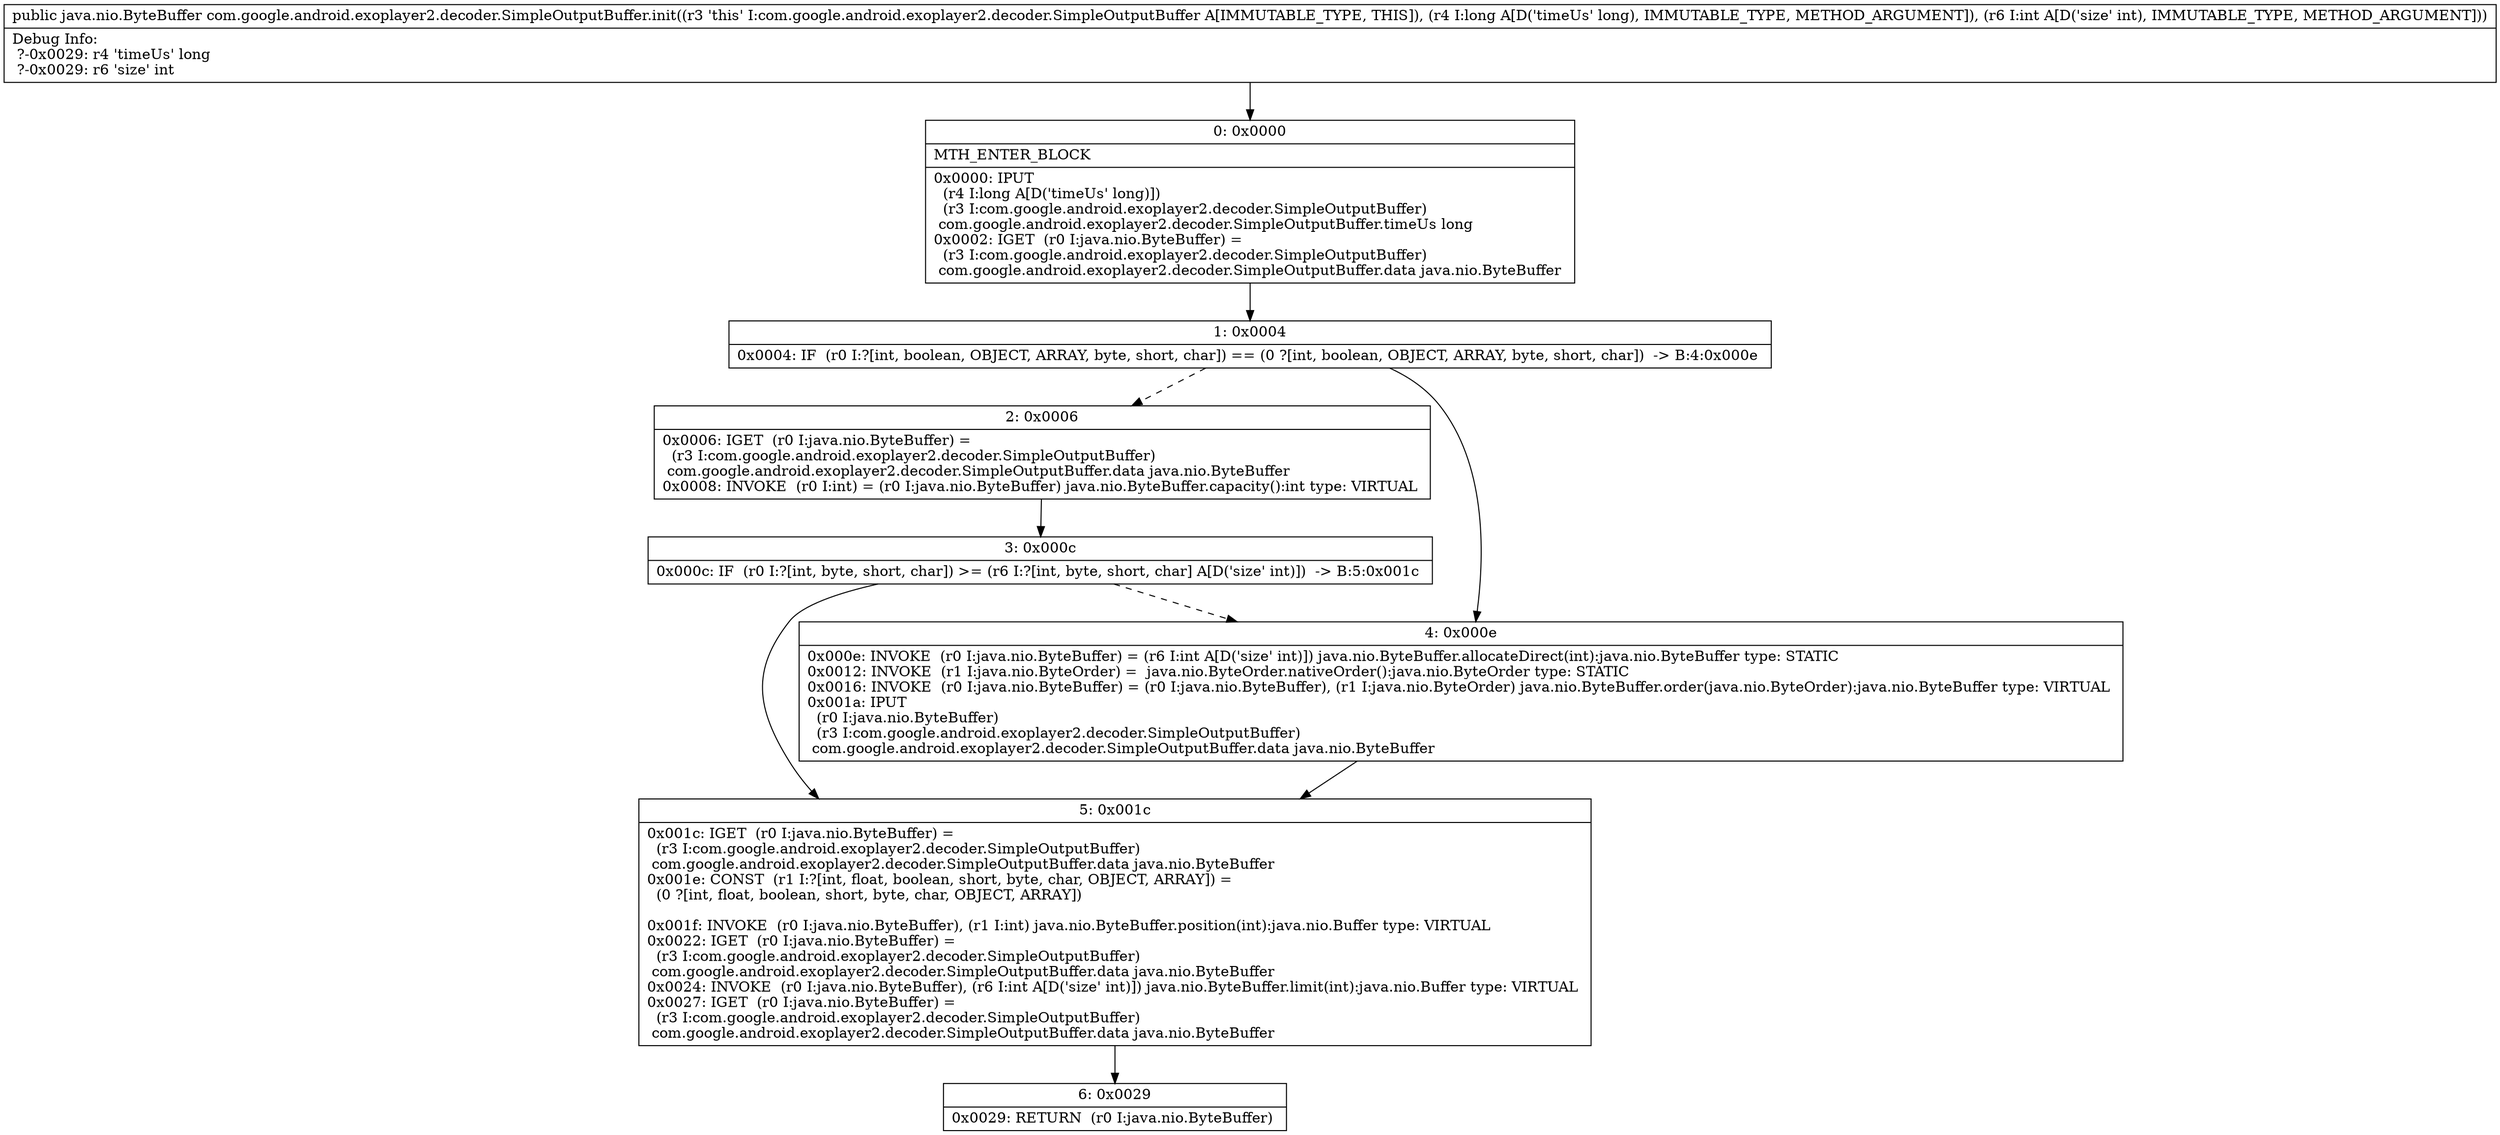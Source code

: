 digraph "CFG forcom.google.android.exoplayer2.decoder.SimpleOutputBuffer.init(JI)Ljava\/nio\/ByteBuffer;" {
Node_0 [shape=record,label="{0\:\ 0x0000|MTH_ENTER_BLOCK\l|0x0000: IPUT  \l  (r4 I:long A[D('timeUs' long)])\l  (r3 I:com.google.android.exoplayer2.decoder.SimpleOutputBuffer)\l com.google.android.exoplayer2.decoder.SimpleOutputBuffer.timeUs long \l0x0002: IGET  (r0 I:java.nio.ByteBuffer) = \l  (r3 I:com.google.android.exoplayer2.decoder.SimpleOutputBuffer)\l com.google.android.exoplayer2.decoder.SimpleOutputBuffer.data java.nio.ByteBuffer \l}"];
Node_1 [shape=record,label="{1\:\ 0x0004|0x0004: IF  (r0 I:?[int, boolean, OBJECT, ARRAY, byte, short, char]) == (0 ?[int, boolean, OBJECT, ARRAY, byte, short, char])  \-\> B:4:0x000e \l}"];
Node_2 [shape=record,label="{2\:\ 0x0006|0x0006: IGET  (r0 I:java.nio.ByteBuffer) = \l  (r3 I:com.google.android.exoplayer2.decoder.SimpleOutputBuffer)\l com.google.android.exoplayer2.decoder.SimpleOutputBuffer.data java.nio.ByteBuffer \l0x0008: INVOKE  (r0 I:int) = (r0 I:java.nio.ByteBuffer) java.nio.ByteBuffer.capacity():int type: VIRTUAL \l}"];
Node_3 [shape=record,label="{3\:\ 0x000c|0x000c: IF  (r0 I:?[int, byte, short, char]) \>= (r6 I:?[int, byte, short, char] A[D('size' int)])  \-\> B:5:0x001c \l}"];
Node_4 [shape=record,label="{4\:\ 0x000e|0x000e: INVOKE  (r0 I:java.nio.ByteBuffer) = (r6 I:int A[D('size' int)]) java.nio.ByteBuffer.allocateDirect(int):java.nio.ByteBuffer type: STATIC \l0x0012: INVOKE  (r1 I:java.nio.ByteOrder) =  java.nio.ByteOrder.nativeOrder():java.nio.ByteOrder type: STATIC \l0x0016: INVOKE  (r0 I:java.nio.ByteBuffer) = (r0 I:java.nio.ByteBuffer), (r1 I:java.nio.ByteOrder) java.nio.ByteBuffer.order(java.nio.ByteOrder):java.nio.ByteBuffer type: VIRTUAL \l0x001a: IPUT  \l  (r0 I:java.nio.ByteBuffer)\l  (r3 I:com.google.android.exoplayer2.decoder.SimpleOutputBuffer)\l com.google.android.exoplayer2.decoder.SimpleOutputBuffer.data java.nio.ByteBuffer \l}"];
Node_5 [shape=record,label="{5\:\ 0x001c|0x001c: IGET  (r0 I:java.nio.ByteBuffer) = \l  (r3 I:com.google.android.exoplayer2.decoder.SimpleOutputBuffer)\l com.google.android.exoplayer2.decoder.SimpleOutputBuffer.data java.nio.ByteBuffer \l0x001e: CONST  (r1 I:?[int, float, boolean, short, byte, char, OBJECT, ARRAY]) = \l  (0 ?[int, float, boolean, short, byte, char, OBJECT, ARRAY])\l \l0x001f: INVOKE  (r0 I:java.nio.ByteBuffer), (r1 I:int) java.nio.ByteBuffer.position(int):java.nio.Buffer type: VIRTUAL \l0x0022: IGET  (r0 I:java.nio.ByteBuffer) = \l  (r3 I:com.google.android.exoplayer2.decoder.SimpleOutputBuffer)\l com.google.android.exoplayer2.decoder.SimpleOutputBuffer.data java.nio.ByteBuffer \l0x0024: INVOKE  (r0 I:java.nio.ByteBuffer), (r6 I:int A[D('size' int)]) java.nio.ByteBuffer.limit(int):java.nio.Buffer type: VIRTUAL \l0x0027: IGET  (r0 I:java.nio.ByteBuffer) = \l  (r3 I:com.google.android.exoplayer2.decoder.SimpleOutputBuffer)\l com.google.android.exoplayer2.decoder.SimpleOutputBuffer.data java.nio.ByteBuffer \l}"];
Node_6 [shape=record,label="{6\:\ 0x0029|0x0029: RETURN  (r0 I:java.nio.ByteBuffer) \l}"];
MethodNode[shape=record,label="{public java.nio.ByteBuffer com.google.android.exoplayer2.decoder.SimpleOutputBuffer.init((r3 'this' I:com.google.android.exoplayer2.decoder.SimpleOutputBuffer A[IMMUTABLE_TYPE, THIS]), (r4 I:long A[D('timeUs' long), IMMUTABLE_TYPE, METHOD_ARGUMENT]), (r6 I:int A[D('size' int), IMMUTABLE_TYPE, METHOD_ARGUMENT]))  | Debug Info:\l  ?\-0x0029: r4 'timeUs' long\l  ?\-0x0029: r6 'size' int\l}"];
MethodNode -> Node_0;
Node_0 -> Node_1;
Node_1 -> Node_2[style=dashed];
Node_1 -> Node_4;
Node_2 -> Node_3;
Node_3 -> Node_4[style=dashed];
Node_3 -> Node_5;
Node_4 -> Node_5;
Node_5 -> Node_6;
}

